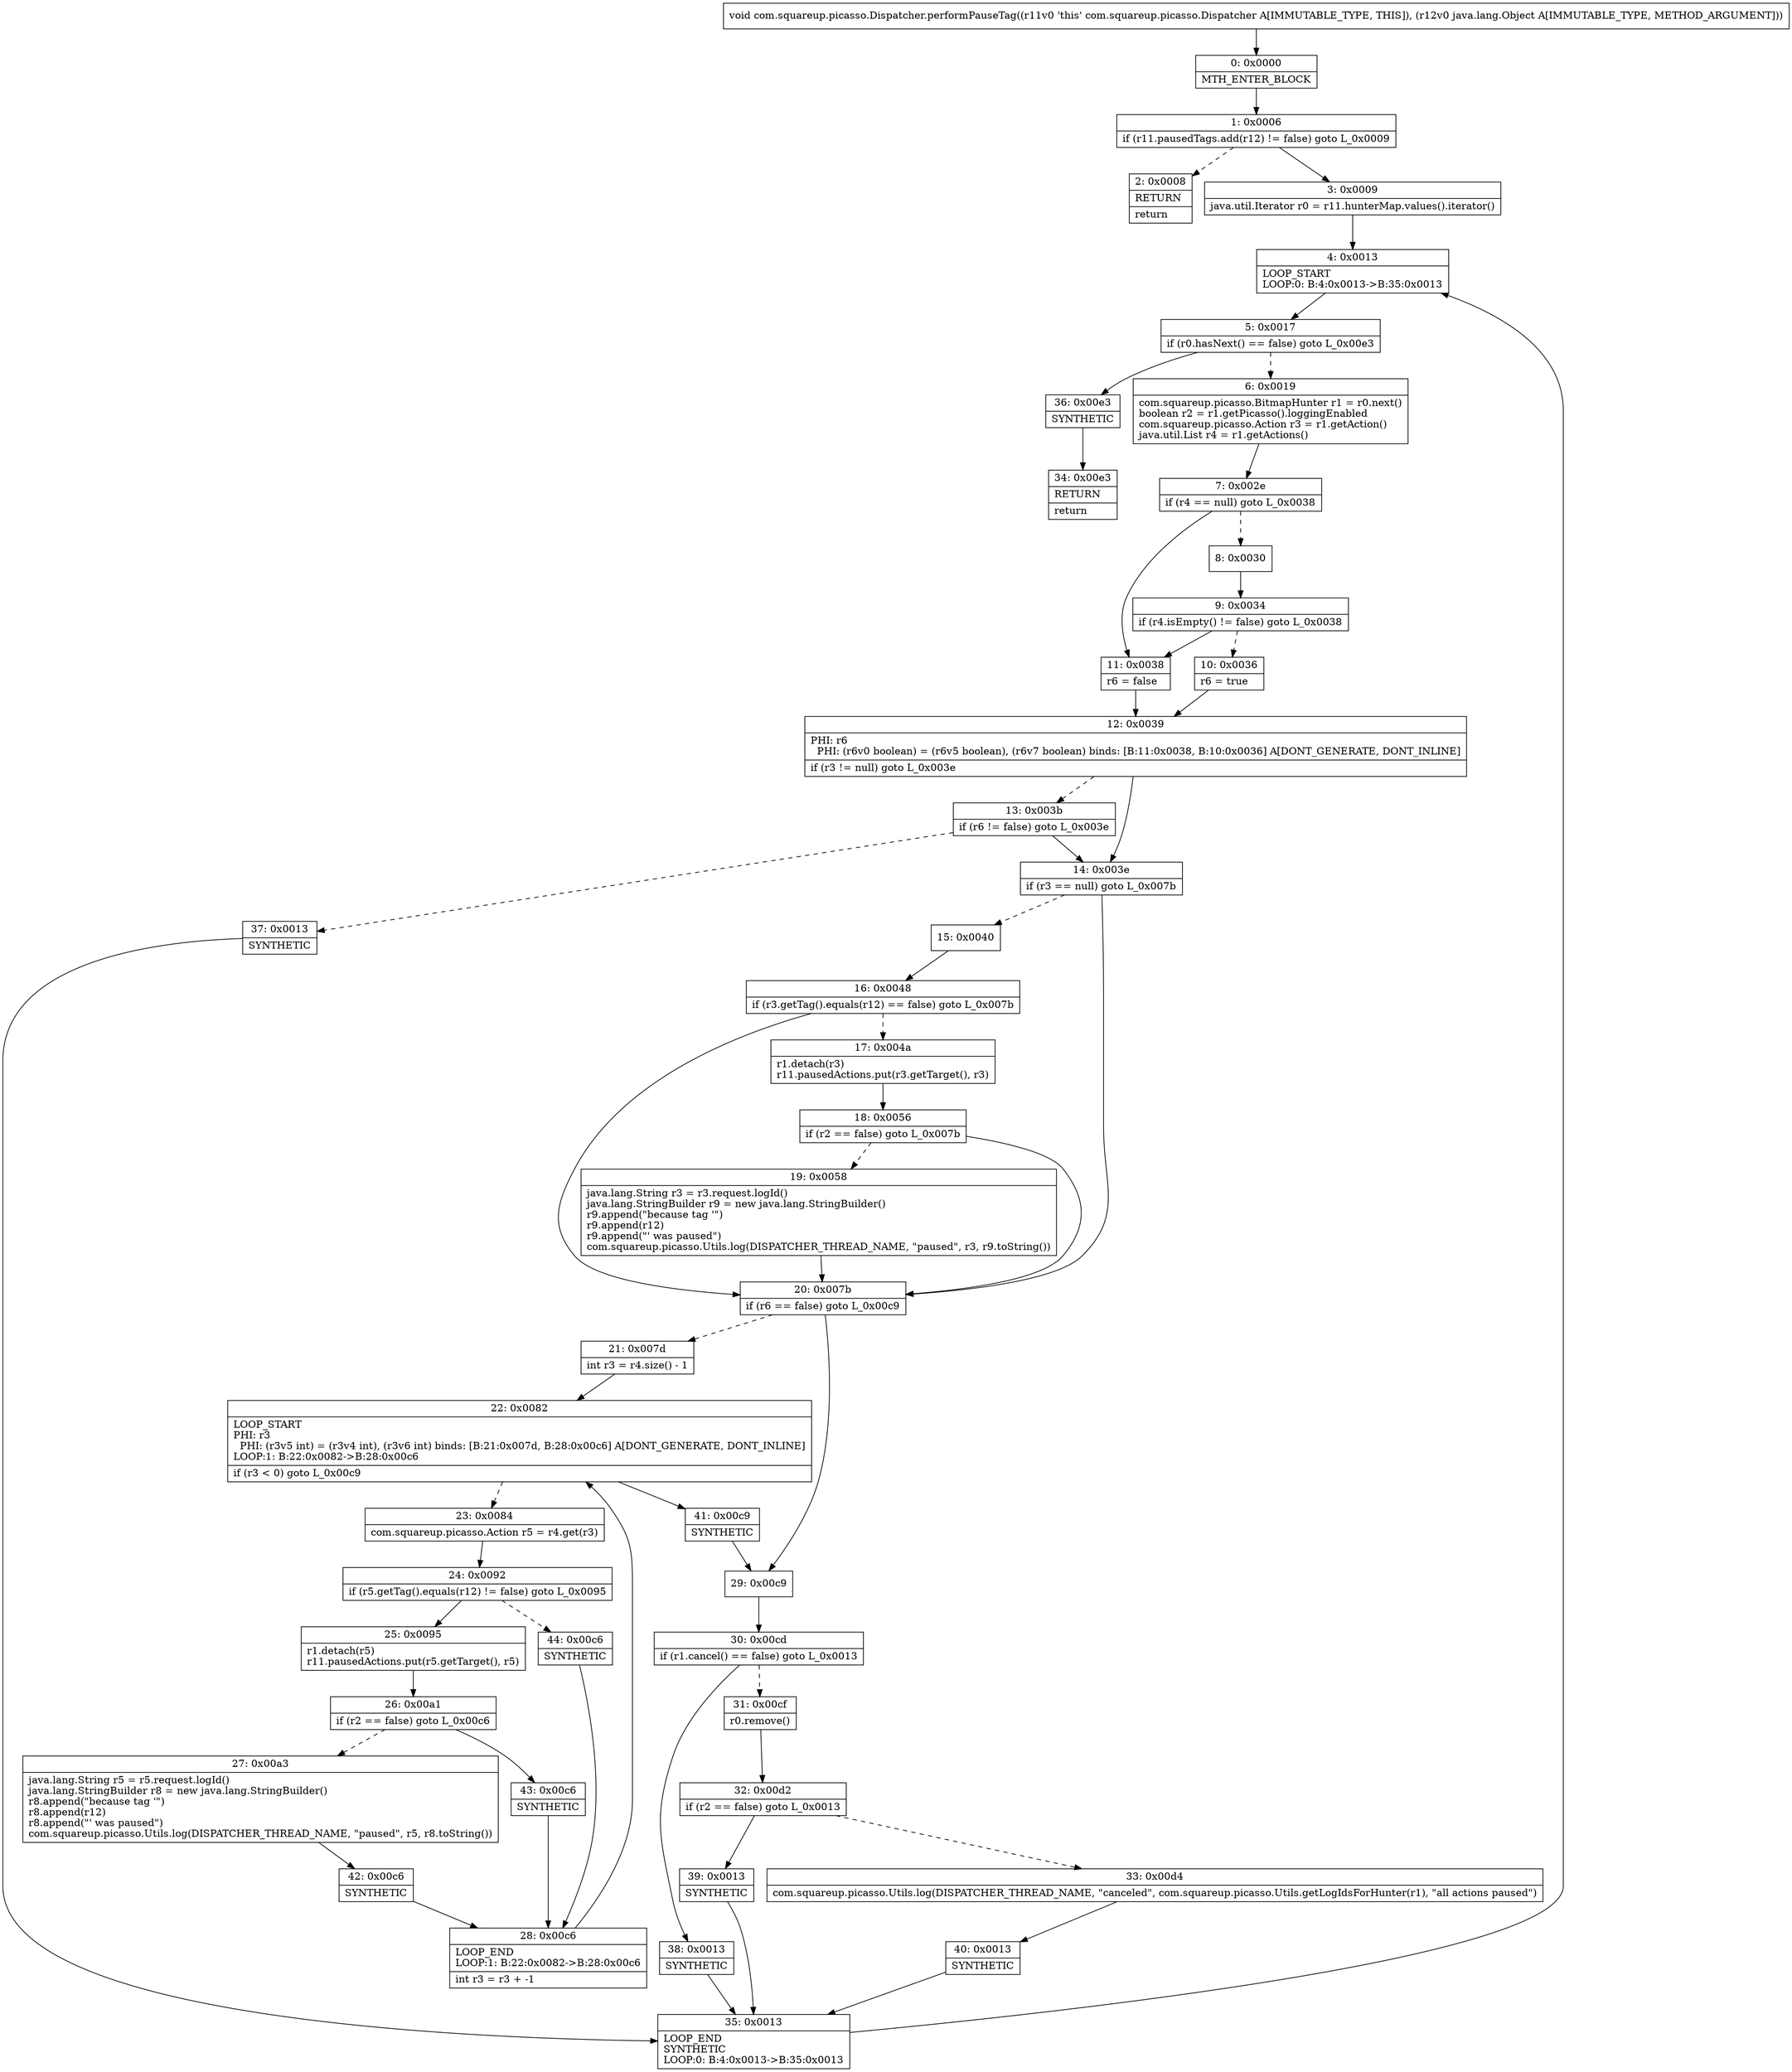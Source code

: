 digraph "CFG forcom.squareup.picasso.Dispatcher.performPauseTag(Ljava\/lang\/Object;)V" {
Node_0 [shape=record,label="{0\:\ 0x0000|MTH_ENTER_BLOCK\l}"];
Node_1 [shape=record,label="{1\:\ 0x0006|if (r11.pausedTags.add(r12) != false) goto L_0x0009\l}"];
Node_2 [shape=record,label="{2\:\ 0x0008|RETURN\l|return\l}"];
Node_3 [shape=record,label="{3\:\ 0x0009|java.util.Iterator r0 = r11.hunterMap.values().iterator()\l}"];
Node_4 [shape=record,label="{4\:\ 0x0013|LOOP_START\lLOOP:0: B:4:0x0013\-\>B:35:0x0013\l}"];
Node_5 [shape=record,label="{5\:\ 0x0017|if (r0.hasNext() == false) goto L_0x00e3\l}"];
Node_6 [shape=record,label="{6\:\ 0x0019|com.squareup.picasso.BitmapHunter r1 = r0.next()\lboolean r2 = r1.getPicasso().loggingEnabled\lcom.squareup.picasso.Action r3 = r1.getAction()\ljava.util.List r4 = r1.getActions()\l}"];
Node_7 [shape=record,label="{7\:\ 0x002e|if (r4 == null) goto L_0x0038\l}"];
Node_8 [shape=record,label="{8\:\ 0x0030}"];
Node_9 [shape=record,label="{9\:\ 0x0034|if (r4.isEmpty() != false) goto L_0x0038\l}"];
Node_10 [shape=record,label="{10\:\ 0x0036|r6 = true\l}"];
Node_11 [shape=record,label="{11\:\ 0x0038|r6 = false\l}"];
Node_12 [shape=record,label="{12\:\ 0x0039|PHI: r6 \l  PHI: (r6v0 boolean) = (r6v5 boolean), (r6v7 boolean) binds: [B:11:0x0038, B:10:0x0036] A[DONT_GENERATE, DONT_INLINE]\l|if (r3 != null) goto L_0x003e\l}"];
Node_13 [shape=record,label="{13\:\ 0x003b|if (r6 != false) goto L_0x003e\l}"];
Node_14 [shape=record,label="{14\:\ 0x003e|if (r3 == null) goto L_0x007b\l}"];
Node_15 [shape=record,label="{15\:\ 0x0040}"];
Node_16 [shape=record,label="{16\:\ 0x0048|if (r3.getTag().equals(r12) == false) goto L_0x007b\l}"];
Node_17 [shape=record,label="{17\:\ 0x004a|r1.detach(r3)\lr11.pausedActions.put(r3.getTarget(), r3)\l}"];
Node_18 [shape=record,label="{18\:\ 0x0056|if (r2 == false) goto L_0x007b\l}"];
Node_19 [shape=record,label="{19\:\ 0x0058|java.lang.String r3 = r3.request.logId()\ljava.lang.StringBuilder r9 = new java.lang.StringBuilder()\lr9.append(\"because tag '\")\lr9.append(r12)\lr9.append(\"' was paused\")\lcom.squareup.picasso.Utils.log(DISPATCHER_THREAD_NAME, \"paused\", r3, r9.toString())\l}"];
Node_20 [shape=record,label="{20\:\ 0x007b|if (r6 == false) goto L_0x00c9\l}"];
Node_21 [shape=record,label="{21\:\ 0x007d|int r3 = r4.size() \- 1\l}"];
Node_22 [shape=record,label="{22\:\ 0x0082|LOOP_START\lPHI: r3 \l  PHI: (r3v5 int) = (r3v4 int), (r3v6 int) binds: [B:21:0x007d, B:28:0x00c6] A[DONT_GENERATE, DONT_INLINE]\lLOOP:1: B:22:0x0082\-\>B:28:0x00c6\l|if (r3 \< 0) goto L_0x00c9\l}"];
Node_23 [shape=record,label="{23\:\ 0x0084|com.squareup.picasso.Action r5 = r4.get(r3)\l}"];
Node_24 [shape=record,label="{24\:\ 0x0092|if (r5.getTag().equals(r12) != false) goto L_0x0095\l}"];
Node_25 [shape=record,label="{25\:\ 0x0095|r1.detach(r5)\lr11.pausedActions.put(r5.getTarget(), r5)\l}"];
Node_26 [shape=record,label="{26\:\ 0x00a1|if (r2 == false) goto L_0x00c6\l}"];
Node_27 [shape=record,label="{27\:\ 0x00a3|java.lang.String r5 = r5.request.logId()\ljava.lang.StringBuilder r8 = new java.lang.StringBuilder()\lr8.append(\"because tag '\")\lr8.append(r12)\lr8.append(\"' was paused\")\lcom.squareup.picasso.Utils.log(DISPATCHER_THREAD_NAME, \"paused\", r5, r8.toString())\l}"];
Node_28 [shape=record,label="{28\:\ 0x00c6|LOOP_END\lLOOP:1: B:22:0x0082\-\>B:28:0x00c6\l|int r3 = r3 + \-1\l}"];
Node_29 [shape=record,label="{29\:\ 0x00c9}"];
Node_30 [shape=record,label="{30\:\ 0x00cd|if (r1.cancel() == false) goto L_0x0013\l}"];
Node_31 [shape=record,label="{31\:\ 0x00cf|r0.remove()\l}"];
Node_32 [shape=record,label="{32\:\ 0x00d2|if (r2 == false) goto L_0x0013\l}"];
Node_33 [shape=record,label="{33\:\ 0x00d4|com.squareup.picasso.Utils.log(DISPATCHER_THREAD_NAME, \"canceled\", com.squareup.picasso.Utils.getLogIdsForHunter(r1), \"all actions paused\")\l}"];
Node_34 [shape=record,label="{34\:\ 0x00e3|RETURN\l|return\l}"];
Node_35 [shape=record,label="{35\:\ 0x0013|LOOP_END\lSYNTHETIC\lLOOP:0: B:4:0x0013\-\>B:35:0x0013\l}"];
Node_36 [shape=record,label="{36\:\ 0x00e3|SYNTHETIC\l}"];
Node_37 [shape=record,label="{37\:\ 0x0013|SYNTHETIC\l}"];
Node_38 [shape=record,label="{38\:\ 0x0013|SYNTHETIC\l}"];
Node_39 [shape=record,label="{39\:\ 0x0013|SYNTHETIC\l}"];
Node_40 [shape=record,label="{40\:\ 0x0013|SYNTHETIC\l}"];
Node_41 [shape=record,label="{41\:\ 0x00c9|SYNTHETIC\l}"];
Node_42 [shape=record,label="{42\:\ 0x00c6|SYNTHETIC\l}"];
Node_43 [shape=record,label="{43\:\ 0x00c6|SYNTHETIC\l}"];
Node_44 [shape=record,label="{44\:\ 0x00c6|SYNTHETIC\l}"];
MethodNode[shape=record,label="{void com.squareup.picasso.Dispatcher.performPauseTag((r11v0 'this' com.squareup.picasso.Dispatcher A[IMMUTABLE_TYPE, THIS]), (r12v0 java.lang.Object A[IMMUTABLE_TYPE, METHOD_ARGUMENT])) }"];
MethodNode -> Node_0;
Node_0 -> Node_1;
Node_1 -> Node_2[style=dashed];
Node_1 -> Node_3;
Node_3 -> Node_4;
Node_4 -> Node_5;
Node_5 -> Node_6[style=dashed];
Node_5 -> Node_36;
Node_6 -> Node_7;
Node_7 -> Node_8[style=dashed];
Node_7 -> Node_11;
Node_8 -> Node_9;
Node_9 -> Node_10[style=dashed];
Node_9 -> Node_11;
Node_10 -> Node_12;
Node_11 -> Node_12;
Node_12 -> Node_13[style=dashed];
Node_12 -> Node_14;
Node_13 -> Node_14;
Node_13 -> Node_37[style=dashed];
Node_14 -> Node_15[style=dashed];
Node_14 -> Node_20;
Node_15 -> Node_16;
Node_16 -> Node_17[style=dashed];
Node_16 -> Node_20;
Node_17 -> Node_18;
Node_18 -> Node_19[style=dashed];
Node_18 -> Node_20;
Node_19 -> Node_20;
Node_20 -> Node_21[style=dashed];
Node_20 -> Node_29;
Node_21 -> Node_22;
Node_22 -> Node_23[style=dashed];
Node_22 -> Node_41;
Node_23 -> Node_24;
Node_24 -> Node_25;
Node_24 -> Node_44[style=dashed];
Node_25 -> Node_26;
Node_26 -> Node_27[style=dashed];
Node_26 -> Node_43;
Node_27 -> Node_42;
Node_28 -> Node_22;
Node_29 -> Node_30;
Node_30 -> Node_31[style=dashed];
Node_30 -> Node_38;
Node_31 -> Node_32;
Node_32 -> Node_33[style=dashed];
Node_32 -> Node_39;
Node_33 -> Node_40;
Node_35 -> Node_4;
Node_36 -> Node_34;
Node_37 -> Node_35;
Node_38 -> Node_35;
Node_39 -> Node_35;
Node_40 -> Node_35;
Node_41 -> Node_29;
Node_42 -> Node_28;
Node_43 -> Node_28;
Node_44 -> Node_28;
}

